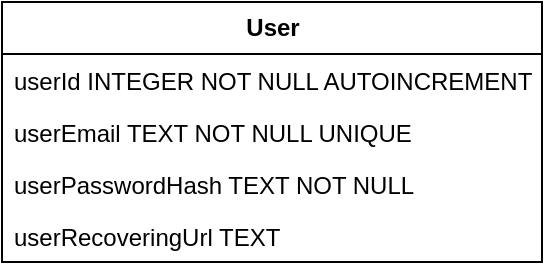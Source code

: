 <mxfile version="23.0.2" type="device">
  <diagram name="Page-1" id="efa7a0a1-bf9b-a30e-e6df-94a7791c09e9">
    <mxGraphModel dx="2047" dy="823" grid="1" gridSize="10" guides="1" tooltips="1" connect="1" arrows="1" fold="1" page="1" pageScale="1" pageWidth="826" pageHeight="1169" background="none" math="0" shadow="0">
      <root>
        <mxCell id="0" />
        <mxCell id="1" parent="0" />
        <mxCell id="9biIh4JkgRTXicU1ypAx-114" value="&lt;b&gt;User&lt;/b&gt;" style="swimlane;fontStyle=0;childLayout=stackLayout;horizontal=1;startSize=26;fillColor=none;horizontalStack=0;resizeParent=1;resizeParentMax=0;resizeLast=0;collapsible=1;marginBottom=0;html=1;" parent="1" vertex="1">
          <mxGeometry x="-800" y="40" width="270" height="130" as="geometry" />
        </mxCell>
        <mxCell id="q0LR4lM0BGfyVZWYY_4K-2" value="userId INTEGER NOT NULL AUTOINCREMENT" style="text;strokeColor=none;fillColor=none;align=left;verticalAlign=top;spacingLeft=4;spacingRight=4;overflow=hidden;rotatable=0;points=[[0,0.5],[1,0.5]];portConstraint=eastwest;whiteSpace=wrap;html=1;" vertex="1" parent="9biIh4JkgRTXicU1ypAx-114">
          <mxGeometry y="26" width="270" height="26" as="geometry" />
        </mxCell>
        <mxCell id="9biIh4JkgRTXicU1ypAx-115" value="userEmail TEXT NOT NULL UNIQUE" style="text;strokeColor=none;fillColor=none;align=left;verticalAlign=top;spacingLeft=4;spacingRight=4;overflow=hidden;rotatable=0;points=[[0,0.5],[1,0.5]];portConstraint=eastwest;whiteSpace=wrap;html=1;" parent="9biIh4JkgRTXicU1ypAx-114" vertex="1">
          <mxGeometry y="52" width="270" height="26" as="geometry" />
        </mxCell>
        <mxCell id="9biIh4JkgRTXicU1ypAx-116" value="userPasswordHash TEXT NOT NULL" style="text;strokeColor=none;fillColor=none;align=left;verticalAlign=top;spacingLeft=4;spacingRight=4;overflow=hidden;rotatable=0;points=[[0,0.5],[1,0.5]];portConstraint=eastwest;whiteSpace=wrap;html=1;" parent="9biIh4JkgRTXicU1ypAx-114" vertex="1">
          <mxGeometry y="78" width="270" height="26" as="geometry" />
        </mxCell>
        <mxCell id="9biIh4JkgRTXicU1ypAx-117" value="userRecoveringUrl TEXT" style="text;strokeColor=none;fillColor=none;align=left;verticalAlign=top;spacingLeft=4;spacingRight=4;overflow=hidden;rotatable=0;points=[[0,0.5],[1,0.5]];portConstraint=eastwest;whiteSpace=wrap;html=1;" parent="9biIh4JkgRTXicU1ypAx-114" vertex="1">
          <mxGeometry y="104" width="270" height="26" as="geometry" />
        </mxCell>
      </root>
    </mxGraphModel>
  </diagram>
</mxfile>
